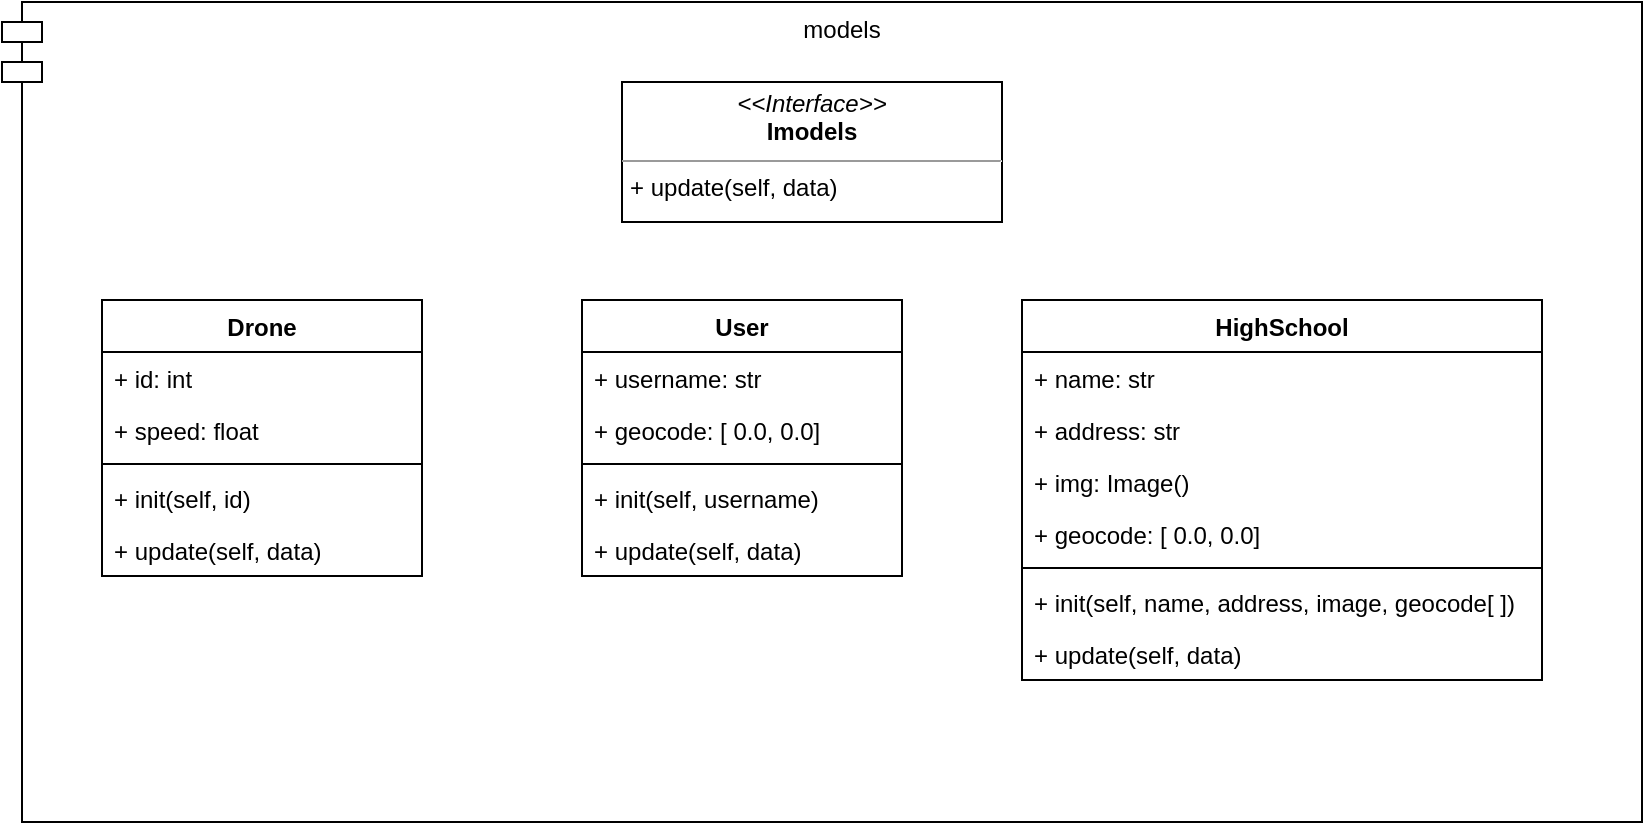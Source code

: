 <mxfile version="14.5.7" type="github" pages="4">
  <diagram id="TdWD0w93wvNsjDnutRls" name="models">
    <mxGraphModel dx="876" dy="393" grid="1" gridSize="10" guides="1" tooltips="1" connect="1" arrows="1" fold="1" page="1" pageScale="1" pageWidth="850" pageHeight="1100" math="0" shadow="0">
      <root>
        <mxCell id="dMVoEUgu7rUzdq6CfvKK-0" />
        <mxCell id="dMVoEUgu7rUzdq6CfvKK-1" parent="dMVoEUgu7rUzdq6CfvKK-0" />
        <mxCell id="dMVoEUgu7rUzdq6CfvKK-2" value="models" style="shape=module;align=left;spacingLeft=20;align=center;verticalAlign=top;" vertex="1" parent="dMVoEUgu7rUzdq6CfvKK-1">
          <mxGeometry x="20" y="70" width="820" height="410" as="geometry" />
        </mxCell>
        <mxCell id="dMVoEUgu7rUzdq6CfvKK-3" value="Drone" style="swimlane;fontStyle=1;align=center;verticalAlign=top;childLayout=stackLayout;horizontal=1;startSize=26;horizontalStack=0;resizeParent=1;resizeParentMax=0;resizeLast=0;collapsible=1;marginBottom=0;" vertex="1" parent="dMVoEUgu7rUzdq6CfvKK-1">
          <mxGeometry x="70" y="219" width="160" height="138" as="geometry" />
        </mxCell>
        <mxCell id="dMVoEUgu7rUzdq6CfvKK-4" value="+ id: int" style="text;strokeColor=none;fillColor=none;align=left;verticalAlign=top;spacingLeft=4;spacingRight=4;overflow=hidden;rotatable=0;points=[[0,0.5],[1,0.5]];portConstraint=eastwest;" vertex="1" parent="dMVoEUgu7rUzdq6CfvKK-3">
          <mxGeometry y="26" width="160" height="26" as="geometry" />
        </mxCell>
        <mxCell id="dMVoEUgu7rUzdq6CfvKK-8" value="+ speed: float" style="text;strokeColor=none;fillColor=none;align=left;verticalAlign=top;spacingLeft=4;spacingRight=4;overflow=hidden;rotatable=0;points=[[0,0.5],[1,0.5]];portConstraint=eastwest;" vertex="1" parent="dMVoEUgu7rUzdq6CfvKK-3">
          <mxGeometry y="52" width="160" height="26" as="geometry" />
        </mxCell>
        <mxCell id="dMVoEUgu7rUzdq6CfvKK-5" value="" style="line;strokeWidth=1;fillColor=none;align=left;verticalAlign=middle;spacingTop=-1;spacingLeft=3;spacingRight=3;rotatable=0;labelPosition=right;points=[];portConstraint=eastwest;" vertex="1" parent="dMVoEUgu7rUzdq6CfvKK-3">
          <mxGeometry y="78" width="160" height="8" as="geometry" />
        </mxCell>
        <mxCell id="dMVoEUgu7rUzdq6CfvKK-6" value="+ init(self, id)" style="text;strokeColor=none;fillColor=none;align=left;verticalAlign=top;spacingLeft=4;spacingRight=4;overflow=hidden;rotatable=0;points=[[0,0.5],[1,0.5]];portConstraint=eastwest;" vertex="1" parent="dMVoEUgu7rUzdq6CfvKK-3">
          <mxGeometry y="86" width="160" height="26" as="geometry" />
        </mxCell>
        <mxCell id="dMVoEUgu7rUzdq6CfvKK-7" value="+ update(self, data)" style="text;strokeColor=none;fillColor=none;align=left;verticalAlign=top;spacingLeft=4;spacingRight=4;overflow=hidden;rotatable=0;points=[[0,0.5],[1,0.5]];portConstraint=eastwest;" vertex="1" parent="dMVoEUgu7rUzdq6CfvKK-3">
          <mxGeometry y="112" width="160" height="26" as="geometry" />
        </mxCell>
        <mxCell id="dMVoEUgu7rUzdq6CfvKK-10" value="User" style="swimlane;fontStyle=1;align=center;verticalAlign=top;childLayout=stackLayout;horizontal=1;startSize=26;horizontalStack=0;resizeParent=1;resizeParentMax=0;resizeLast=0;collapsible=1;marginBottom=0;" vertex="1" parent="dMVoEUgu7rUzdq6CfvKK-1">
          <mxGeometry x="310" y="219" width="160" height="138" as="geometry" />
        </mxCell>
        <mxCell id="dMVoEUgu7rUzdq6CfvKK-11" value="+ username: str" style="text;strokeColor=none;fillColor=none;align=left;verticalAlign=top;spacingLeft=4;spacingRight=4;overflow=hidden;rotatable=0;points=[[0,0.5],[1,0.5]];portConstraint=eastwest;" vertex="1" parent="dMVoEUgu7rUzdq6CfvKK-10">
          <mxGeometry y="26" width="160" height="26" as="geometry" />
        </mxCell>
        <mxCell id="dMVoEUgu7rUzdq6CfvKK-14" value="+ geocode: [ 0.0, 0.0]" style="text;strokeColor=none;fillColor=none;align=left;verticalAlign=top;spacingLeft=4;spacingRight=4;overflow=hidden;rotatable=0;points=[[0,0.5],[1,0.5]];portConstraint=eastwest;" vertex="1" parent="dMVoEUgu7rUzdq6CfvKK-10">
          <mxGeometry y="52" width="160" height="26" as="geometry" />
        </mxCell>
        <mxCell id="dMVoEUgu7rUzdq6CfvKK-12" value="" style="line;strokeWidth=1;fillColor=none;align=left;verticalAlign=middle;spacingTop=-1;spacingLeft=3;spacingRight=3;rotatable=0;labelPosition=right;points=[];portConstraint=eastwest;" vertex="1" parent="dMVoEUgu7rUzdq6CfvKK-10">
          <mxGeometry y="78" width="160" height="8" as="geometry" />
        </mxCell>
        <mxCell id="dMVoEUgu7rUzdq6CfvKK-18" value="+ init(self, username)" style="text;strokeColor=none;fillColor=none;align=left;verticalAlign=top;spacingLeft=4;spacingRight=4;overflow=hidden;rotatable=0;points=[[0,0.5],[1,0.5]];portConstraint=eastwest;" vertex="1" parent="dMVoEUgu7rUzdq6CfvKK-10">
          <mxGeometry y="86" width="160" height="26" as="geometry" />
        </mxCell>
        <mxCell id="dMVoEUgu7rUzdq6CfvKK-17" value="+ update(self, data)" style="text;strokeColor=none;fillColor=none;align=left;verticalAlign=top;spacingLeft=4;spacingRight=4;overflow=hidden;rotatable=0;points=[[0,0.5],[1,0.5]];portConstraint=eastwest;" vertex="1" parent="dMVoEUgu7rUzdq6CfvKK-10">
          <mxGeometry y="112" width="160" height="26" as="geometry" />
        </mxCell>
        <mxCell id="dMVoEUgu7rUzdq6CfvKK-16" value="&lt;p style=&quot;margin: 0px ; margin-top: 4px ; text-align: center&quot;&gt;&lt;i&gt;&amp;lt;&amp;lt;Interface&amp;gt;&amp;gt;&lt;/i&gt;&lt;br&gt;&lt;b&gt;Imodels&lt;/b&gt;&lt;/p&gt;&lt;hr size=&quot;1&quot;&gt;&lt;p style=&quot;margin: 0px ; margin-left: 4px&quot;&gt;&lt;/p&gt;&lt;p style=&quot;margin: 0px ; margin-left: 4px&quot;&gt;+ update(self, data)&lt;/p&gt;" style="verticalAlign=top;align=left;overflow=fill;fontSize=12;fontFamily=Helvetica;html=1;" vertex="1" parent="dMVoEUgu7rUzdq6CfvKK-1">
          <mxGeometry x="330" y="110" width="190" height="70" as="geometry" />
        </mxCell>
        <mxCell id="dMVoEUgu7rUzdq6CfvKK-19" value="HighSchool" style="swimlane;fontStyle=1;align=center;verticalAlign=top;childLayout=stackLayout;horizontal=1;startSize=26;horizontalStack=0;resizeParent=1;resizeParentMax=0;resizeLast=0;collapsible=1;marginBottom=0;" vertex="1" parent="dMVoEUgu7rUzdq6CfvKK-1">
          <mxGeometry x="530" y="219" width="260" height="190" as="geometry" />
        </mxCell>
        <mxCell id="dMVoEUgu7rUzdq6CfvKK-20" value="+ name: str" style="text;strokeColor=none;fillColor=none;align=left;verticalAlign=top;spacingLeft=4;spacingRight=4;overflow=hidden;rotatable=0;points=[[0,0.5],[1,0.5]];portConstraint=eastwest;" vertex="1" parent="dMVoEUgu7rUzdq6CfvKK-19">
          <mxGeometry y="26" width="260" height="26" as="geometry" />
        </mxCell>
        <mxCell id="dMVoEUgu7rUzdq6CfvKK-25" value="+ address: str" style="text;strokeColor=none;fillColor=none;align=left;verticalAlign=top;spacingLeft=4;spacingRight=4;overflow=hidden;rotatable=0;points=[[0,0.5],[1,0.5]];portConstraint=eastwest;" vertex="1" parent="dMVoEUgu7rUzdq6CfvKK-19">
          <mxGeometry y="52" width="260" height="26" as="geometry" />
        </mxCell>
        <mxCell id="dMVoEUgu7rUzdq6CfvKK-26" value="+ img: Image()" style="text;strokeColor=none;fillColor=none;align=left;verticalAlign=top;spacingLeft=4;spacingRight=4;overflow=hidden;rotatable=0;points=[[0,0.5],[1,0.5]];portConstraint=eastwest;" vertex="1" parent="dMVoEUgu7rUzdq6CfvKK-19">
          <mxGeometry y="78" width="260" height="26" as="geometry" />
        </mxCell>
        <mxCell id="dMVoEUgu7rUzdq6CfvKK-21" value="+ geocode: [ 0.0, 0.0]" style="text;strokeColor=none;fillColor=none;align=left;verticalAlign=top;spacingLeft=4;spacingRight=4;overflow=hidden;rotatable=0;points=[[0,0.5],[1,0.5]];portConstraint=eastwest;" vertex="1" parent="dMVoEUgu7rUzdq6CfvKK-19">
          <mxGeometry y="104" width="260" height="26" as="geometry" />
        </mxCell>
        <mxCell id="dMVoEUgu7rUzdq6CfvKK-22" value="" style="line;strokeWidth=1;fillColor=none;align=left;verticalAlign=middle;spacingTop=-1;spacingLeft=3;spacingRight=3;rotatable=0;labelPosition=right;points=[];portConstraint=eastwest;" vertex="1" parent="dMVoEUgu7rUzdq6CfvKK-19">
          <mxGeometry y="130" width="260" height="8" as="geometry" />
        </mxCell>
        <mxCell id="dMVoEUgu7rUzdq6CfvKK-23" value="+ init(self, name, address, image, geocode[ ])" style="text;strokeColor=none;fillColor=none;align=left;verticalAlign=top;spacingLeft=4;spacingRight=4;overflow=hidden;rotatable=0;points=[[0,0.5],[1,0.5]];portConstraint=eastwest;" vertex="1" parent="dMVoEUgu7rUzdq6CfvKK-19">
          <mxGeometry y="138" width="260" height="26" as="geometry" />
        </mxCell>
        <mxCell id="dMVoEUgu7rUzdq6CfvKK-24" value="+ update(self, data)" style="text;strokeColor=none;fillColor=none;align=left;verticalAlign=top;spacingLeft=4;spacingRight=4;overflow=hidden;rotatable=0;points=[[0,0.5],[1,0.5]];portConstraint=eastwest;" vertex="1" parent="dMVoEUgu7rUzdq6CfvKK-19">
          <mxGeometry y="164" width="260" height="26" as="geometry" />
        </mxCell>
      </root>
    </mxGraphModel>
  </diagram>
  <diagram id="L4aOaPKghjRBh_glBOwT" name="utils">
    <mxGraphModel dx="876" dy="393" grid="1" gridSize="10" guides="1" tooltips="1" connect="1" arrows="1" fold="1" page="1" pageScale="1" pageWidth="850" pageHeight="1100" math="0" shadow="0">
      <root>
        <mxCell id="RBmDC9nWxLr01PkFw7gO-0" />
        <mxCell id="RBmDC9nWxLr01PkFw7gO-1" parent="RBmDC9nWxLr01PkFw7gO-0" />
        <mxCell id="dp98t0aPJaycaI7kP40D-0" value="utils" style="shape=module;align=left;spacingLeft=20;align=center;verticalAlign=top;" vertex="1" parent="RBmDC9nWxLr01PkFw7gO-1">
          <mxGeometry x="20" y="40" width="820" height="290" as="geometry" />
        </mxCell>
        <mxCell id="dp98t0aPJaycaI7kP40D-1" value="Utils" style="swimlane;fontStyle=1;align=center;verticalAlign=top;childLayout=stackLayout;horizontal=1;startSize=26;horizontalStack=0;resizeParent=1;resizeParentMax=0;resizeLast=0;collapsible=1;marginBottom=0;" vertex="1" parent="RBmDC9nWxLr01PkFw7gO-1">
          <mxGeometry x="100" y="70" width="470" height="216" as="geometry" />
        </mxCell>
        <mxCell id="dp98t0aPJaycaI7kP40D-2" value="+ field: type" style="text;strokeColor=none;fillColor=none;align=left;verticalAlign=top;spacingLeft=4;spacingRight=4;overflow=hidden;rotatable=0;points=[[0,0.5],[1,0.5]];portConstraint=eastwest;" vertex="1" parent="dp98t0aPJaycaI7kP40D-1">
          <mxGeometry y="26" width="470" height="26" as="geometry" />
        </mxCell>
        <mxCell id="dp98t0aPJaycaI7kP40D-3" value="" style="line;strokeWidth=1;fillColor=none;align=left;verticalAlign=middle;spacingTop=-1;spacingLeft=3;spacingRight=3;rotatable=0;labelPosition=right;points=[];portConstraint=eastwest;" vertex="1" parent="dp98t0aPJaycaI7kP40D-1">
          <mxGeometry y="52" width="470" height="8" as="geometry" />
        </mxCell>
        <mxCell id="dp98t0aPJaycaI7kP40D-4" value="+ init(self)" style="text;strokeColor=none;fillColor=none;align=left;verticalAlign=top;spacingLeft=4;spacingRight=4;overflow=hidden;rotatable=0;points=[[0,0.5],[1,0.5]];portConstraint=eastwest;" vertex="1" parent="dp98t0aPJaycaI7kP40D-1">
          <mxGeometry y="60" width="470" height="26" as="geometry" />
        </mxCell>
        <mxCell id="dp98t0aPJaycaI7kP40D-5" value="+ dist_between_two_lat_lon(self, *args[ ]): float" style="text;strokeColor=none;fillColor=none;align=left;verticalAlign=top;spacingLeft=4;spacingRight=4;overflow=hidden;rotatable=0;points=[[0,0.5],[1,0.5]];portConstraint=eastwest;" vertex="1" parent="dp98t0aPJaycaI7kP40D-1">
          <mxGeometry y="86" width="470" height="26" as="geometry" />
        </mxCell>
        <mxCell id="dp98t0aPJaycaI7kP40D-6" value="+ find_closest_lat_lon(self, data, userLocation): geoCodes" style="text;strokeColor=none;fillColor=none;align=left;verticalAlign=top;spacingLeft=4;spacingRight=4;overflow=hidden;rotatable=0;points=[[0,0.5],[1,0.5]];portConstraint=eastwest;" vertex="1" parent="dp98t0aPJaycaI7kP40D-1">
          <mxGeometry y="112" width="470" height="26" as="geometry" />
        </mxCell>
        <mxCell id="dp98t0aPJaycaI7kP40D-7" value="+ geocode_to_address(self, geoCode): str" style="text;strokeColor=none;fillColor=none;align=left;verticalAlign=top;spacingLeft=4;spacingRight=4;overflow=hidden;rotatable=0;points=[[0,0.5],[1,0.5]];portConstraint=eastwest;" vertex="1" parent="dp98t0aPJaycaI7kP40D-1">
          <mxGeometry y="138" width="470" height="26" as="geometry" />
        </mxCell>
        <mxCell id="dp98t0aPJaycaI7kP40D-8" value="+ address_to_geocode(self, address:str): geocode" style="text;strokeColor=none;fillColor=none;align=left;verticalAlign=top;spacingLeft=4;spacingRight=4;overflow=hidden;rotatable=0;points=[[0,0.5],[1,0.5]];portConstraint=eastwest;" vertex="1" parent="dp98t0aPJaycaI7kP40D-1">
          <mxGeometry y="164" width="470" height="26" as="geometry" />
        </mxCell>
        <mxCell id="dp98t0aPJaycaI7kP40D-9" value="+ miles_between(self, userLocation:str, schoolGeocode. geocode): float" style="text;strokeColor=none;fillColor=none;align=left;verticalAlign=top;spacingLeft=4;spacingRight=4;overflow=hidden;rotatable=0;points=[[0,0.5],[1,0.5]];portConstraint=eastwest;" vertex="1" parent="dp98t0aPJaycaI7kP40D-1">
          <mxGeometry y="190" width="470" height="26" as="geometry" />
        </mxCell>
      </root>
    </mxGraphModel>
  </diagram>
  <diagram id="C5RBs43oDa-KdzZeNtuy" name="controllers">
    <mxGraphModel dx="876" dy="393" grid="1" gridSize="10" guides="1" tooltips="1" connect="1" arrows="1" fold="1" page="1" pageScale="1" pageWidth="827" pageHeight="1169" math="0" shadow="0">
      <root>
        <mxCell id="WIyWlLk6GJQsqaUBKTNV-0" />
        <mxCell id="WIyWlLk6GJQsqaUBKTNV-1" parent="WIyWlLk6GJQsqaUBKTNV-0" />
        <mxCell id="s5RBkgDItihvCO-z5r_Y-5" value="controllers.py" style="shape=module;align=left;spacingLeft=20;align=center;verticalAlign=top;" vertex="1" parent="WIyWlLk6GJQsqaUBKTNV-1">
          <mxGeometry x="30" y="70" width="770" height="850" as="geometry" />
        </mxCell>
        <mxCell id="s5RBkgDItihvCO-z5r_Y-0" value="ControllerDrones" style="swimlane;fontStyle=1;align=center;verticalAlign=top;childLayout=stackLayout;horizontal=1;startSize=26;horizontalStack=0;resizeParent=1;resizeParentMax=0;resizeLast=0;collapsible=1;marginBottom=0;" vertex="1" parent="WIyWlLk6GJQsqaUBKTNV-1">
          <mxGeometry x="60" y="140" width="210" height="190" as="geometry" />
        </mxCell>
        <mxCell id="s5RBkgDItihvCO-z5r_Y-1" value="+ drones: [ ]" style="text;strokeColor=none;fillColor=none;align=left;verticalAlign=top;spacingLeft=4;spacingRight=4;overflow=hidden;rotatable=0;points=[[0,0.5],[1,0.5]];portConstraint=eastwest;" vertex="1" parent="s5RBkgDItihvCO-z5r_Y-0">
          <mxGeometry y="26" width="210" height="26" as="geometry" />
        </mxCell>
        <mxCell id="s5RBkgDItihvCO-z5r_Y-4" value="+ drones_id: [ ]" style="text;strokeColor=none;fillColor=none;align=left;verticalAlign=top;spacingLeft=4;spacingRight=4;overflow=hidden;rotatable=0;points=[[0,0.5],[1,0.5]];portConstraint=eastwest;" vertex="1" parent="s5RBkgDItihvCO-z5r_Y-0">
          <mxGeometry y="52" width="210" height="26" as="geometry" />
        </mxCell>
        <mxCell id="s5RBkgDItihvCO-z5r_Y-2" value="" style="line;strokeWidth=1;fillColor=none;align=left;verticalAlign=middle;spacingTop=-1;spacingLeft=3;spacingRight=3;rotatable=0;labelPosition=right;points=[];portConstraint=eastwest;" vertex="1" parent="s5RBkgDItihvCO-z5r_Y-0">
          <mxGeometry y="78" width="210" height="8" as="geometry" />
        </mxCell>
        <mxCell id="s5RBkgDItihvCO-z5r_Y-3" value="+ get(self, id: int): Drone()" style="text;strokeColor=none;fillColor=none;align=left;verticalAlign=top;spacingLeft=4;spacingRight=4;overflow=hidden;rotatable=0;points=[[0,0.5],[1,0.5]];portConstraint=eastwest;" vertex="1" parent="s5RBkgDItihvCO-z5r_Y-0">
          <mxGeometry y="86" width="210" height="26" as="geometry" />
        </mxCell>
        <mxCell id="aj-DKwJ15-lbSr-2Zpdy-0" value="+ get_all(self): drones[Drone]" style="text;strokeColor=none;fillColor=none;align=left;verticalAlign=top;spacingLeft=4;spacingRight=4;overflow=hidden;rotatable=0;points=[[0,0.5],[1,0.5]];portConstraint=eastwest;" vertex="1" parent="s5RBkgDItihvCO-z5r_Y-0">
          <mxGeometry y="112" width="210" height="26" as="geometry" />
        </mxCell>
        <mxCell id="aj-DKwJ15-lbSr-2Zpdy-1" value="+ create(self, drone_id): boolean" style="text;strokeColor=none;fillColor=none;align=left;verticalAlign=top;spacingLeft=4;spacingRight=4;overflow=hidden;rotatable=0;points=[[0,0.5],[1,0.5]];portConstraint=eastwest;" vertex="1" parent="s5RBkgDItihvCO-z5r_Y-0">
          <mxGeometry y="138" width="210" height="26" as="geometry" />
        </mxCell>
        <mxCell id="aj-DKwJ15-lbSr-2Zpdy-2" value="+ update(self, drone: Drone())" style="text;strokeColor=none;fillColor=none;align=left;verticalAlign=top;spacingLeft=4;spacingRight=4;overflow=hidden;rotatable=0;points=[[0,0.5],[1,0.5]];portConstraint=eastwest;" vertex="1" parent="s5RBkgDItihvCO-z5r_Y-0">
          <mxGeometry y="164" width="210" height="26" as="geometry" />
        </mxCell>
        <mxCell id="aj-DKwJ15-lbSr-2Zpdy-3" value="ControllerUsers" style="swimlane;fontStyle=1;align=center;verticalAlign=top;childLayout=stackLayout;horizontal=1;startSize=26;horizontalStack=0;resizeParent=1;resizeParentMax=0;resizeLast=0;collapsible=1;marginBottom=0;" vertex="1" parent="WIyWlLk6GJQsqaUBKTNV-1">
          <mxGeometry x="309" y="140" width="210" height="190" as="geometry" />
        </mxCell>
        <mxCell id="aj-DKwJ15-lbSr-2Zpdy-4" value="+ users: [ ]" style="text;strokeColor=none;fillColor=none;align=left;verticalAlign=top;spacingLeft=4;spacingRight=4;overflow=hidden;rotatable=0;points=[[0,0.5],[1,0.5]];portConstraint=eastwest;" vertex="1" parent="aj-DKwJ15-lbSr-2Zpdy-3">
          <mxGeometry y="26" width="210" height="26" as="geometry" />
        </mxCell>
        <mxCell id="aj-DKwJ15-lbSr-2Zpdy-5" value="+ usernames: [ ]" style="text;strokeColor=none;fillColor=none;align=left;verticalAlign=top;spacingLeft=4;spacingRight=4;overflow=hidden;rotatable=0;points=[[0,0.5],[1,0.5]];portConstraint=eastwest;" vertex="1" parent="aj-DKwJ15-lbSr-2Zpdy-3">
          <mxGeometry y="52" width="210" height="26" as="geometry" />
        </mxCell>
        <mxCell id="aj-DKwJ15-lbSr-2Zpdy-6" value="" style="line;strokeWidth=1;fillColor=none;align=left;verticalAlign=middle;spacingTop=-1;spacingLeft=3;spacingRight=3;rotatable=0;labelPosition=right;points=[];portConstraint=eastwest;" vertex="1" parent="aj-DKwJ15-lbSr-2Zpdy-3">
          <mxGeometry y="78" width="210" height="8" as="geometry" />
        </mxCell>
        <mxCell id="aj-DKwJ15-lbSr-2Zpdy-7" value="+ get(self, username: str): User()" style="text;strokeColor=none;fillColor=none;align=left;verticalAlign=top;spacingLeft=4;spacingRight=4;overflow=hidden;rotatable=0;points=[[0,0.5],[1,0.5]];portConstraint=eastwest;" vertex="1" parent="aj-DKwJ15-lbSr-2Zpdy-3">
          <mxGeometry y="86" width="210" height="26" as="geometry" />
        </mxCell>
        <mxCell id="aj-DKwJ15-lbSr-2Zpdy-8" value="+ get_all(self): users[User]" style="text;strokeColor=none;fillColor=none;align=left;verticalAlign=top;spacingLeft=4;spacingRight=4;overflow=hidden;rotatable=0;points=[[0,0.5],[1,0.5]];portConstraint=eastwest;" vertex="1" parent="aj-DKwJ15-lbSr-2Zpdy-3">
          <mxGeometry y="112" width="210" height="26" as="geometry" />
        </mxCell>
        <mxCell id="aj-DKwJ15-lbSr-2Zpdy-9" value="+ create(self, username:str): boolean" style="text;strokeColor=none;fillColor=none;align=left;verticalAlign=top;spacingLeft=4;spacingRight=4;overflow=hidden;rotatable=0;points=[[0,0.5],[1,0.5]];portConstraint=eastwest;" vertex="1" parent="aj-DKwJ15-lbSr-2Zpdy-3">
          <mxGeometry y="138" width="210" height="26" as="geometry" />
        </mxCell>
        <mxCell id="aj-DKwJ15-lbSr-2Zpdy-10" value="+ update(self, user:User())" style="text;strokeColor=none;fillColor=none;align=left;verticalAlign=top;spacingLeft=4;spacingRight=4;overflow=hidden;rotatable=0;points=[[0,0.5],[1,0.5]];portConstraint=eastwest;" vertex="1" parent="aj-DKwJ15-lbSr-2Zpdy-3">
          <mxGeometry y="164" width="210" height="26" as="geometry" />
        </mxCell>
        <mxCell id="aj-DKwJ15-lbSr-2Zpdy-11" value="ControllerHighSchools" style="swimlane;fontStyle=1;align=center;verticalAlign=top;childLayout=stackLayout;horizontal=1;startSize=26;horizontalStack=0;resizeParent=1;resizeParentMax=0;resizeLast=0;collapsible=1;marginBottom=0;" vertex="1" parent="WIyWlLk6GJQsqaUBKTNV-1">
          <mxGeometry x="550" y="140" width="240" height="190" as="geometry" />
        </mxCell>
        <mxCell id="aj-DKwJ15-lbSr-2Zpdy-12" value="+ high_schools: [ ]" style="text;strokeColor=none;fillColor=none;align=left;verticalAlign=top;spacingLeft=4;spacingRight=4;overflow=hidden;rotatable=0;points=[[0,0.5],[1,0.5]];portConstraint=eastwest;" vertex="1" parent="aj-DKwJ15-lbSr-2Zpdy-11">
          <mxGeometry y="26" width="240" height="26" as="geometry" />
        </mxCell>
        <mxCell id="aj-DKwJ15-lbSr-2Zpdy-14" value="" style="line;strokeWidth=1;fillColor=none;align=left;verticalAlign=middle;spacingTop=-1;spacingLeft=3;spacingRight=3;rotatable=0;labelPosition=right;points=[];portConstraint=eastwest;" vertex="1" parent="aj-DKwJ15-lbSr-2Zpdy-11">
          <mxGeometry y="52" width="240" height="8" as="geometry" />
        </mxCell>
        <mxCell id="aj-DKwJ15-lbSr-2Zpdy-15" value="+ get(self, name: str): HighSchool()" style="text;strokeColor=none;fillColor=none;align=left;verticalAlign=top;spacingLeft=4;spacingRight=4;overflow=hidden;rotatable=0;points=[[0,0.5],[1,0.5]];portConstraint=eastwest;" vertex="1" parent="aj-DKwJ15-lbSr-2Zpdy-11">
          <mxGeometry y="60" width="240" height="26" as="geometry" />
        </mxCell>
        <mxCell id="aj-DKwJ15-lbSr-2Zpdy-16" value="+ get_all(self): highSchools[HighSchool]" style="text;strokeColor=none;fillColor=none;align=left;verticalAlign=top;spacingLeft=4;spacingRight=4;overflow=hidden;rotatable=0;points=[[0,0.5],[1,0.5]];portConstraint=eastwest;" vertex="1" parent="aj-DKwJ15-lbSr-2Zpdy-11">
          <mxGeometry y="86" width="240" height="26" as="geometry" />
        </mxCell>
        <mxCell id="aj-DKwJ15-lbSr-2Zpdy-17" value="+ create(self, name:str, address: str, &#xa;img: Image(), geocode[ ]): boolean" style="text;strokeColor=none;fillColor=none;align=left;verticalAlign=top;spacingLeft=4;spacingRight=4;overflow=hidden;rotatable=0;points=[[0,0.5],[1,0.5]];portConstraint=eastwest;" vertex="1" parent="aj-DKwJ15-lbSr-2Zpdy-11">
          <mxGeometry y="112" width="240" height="48" as="geometry" />
        </mxCell>
        <mxCell id="aj-DKwJ15-lbSr-2Zpdy-18" value="+ update(self, highSchool:HighSchool())" style="text;strokeColor=none;fillColor=none;align=left;verticalAlign=top;spacingLeft=4;spacingRight=4;overflow=hidden;rotatable=0;points=[[0,0.5],[1,0.5]];portConstraint=eastwest;" vertex="1" parent="aj-DKwJ15-lbSr-2Zpdy-11">
          <mxGeometry y="160" width="240" height="30" as="geometry" />
        </mxCell>
        <mxCell id="k5L-56RvpHFAwSo8sae7-0" value="ControllerDatabase" style="swimlane;fontStyle=1;align=center;verticalAlign=top;childLayout=stackLayout;horizontal=1;startSize=26;horizontalStack=0;resizeParent=1;resizeParentMax=0;resizeLast=0;collapsible=1;marginBottom=0;" vertex="1" parent="WIyWlLk6GJQsqaUBKTNV-1">
          <mxGeometry x="309" y="420" width="210" height="112" as="geometry" />
        </mxCell>
        <mxCell id="k5L-56RvpHFAwSo8sae7-1" value="+ connectionString: str" style="text;strokeColor=none;fillColor=none;align=left;verticalAlign=top;spacingLeft=4;spacingRight=4;overflow=hidden;rotatable=0;points=[[0,0.5],[1,0.5]];portConstraint=eastwest;" vertex="1" parent="k5L-56RvpHFAwSo8sae7-0">
          <mxGeometry y="26" width="210" height="26" as="geometry" />
        </mxCell>
        <mxCell id="k5L-56RvpHFAwSo8sae7-3" value="" style="line;strokeWidth=1;fillColor=none;align=left;verticalAlign=middle;spacingTop=-1;spacingLeft=3;spacingRight=3;rotatable=0;labelPosition=right;points=[];portConstraint=eastwest;" vertex="1" parent="k5L-56RvpHFAwSo8sae7-0">
          <mxGeometry y="52" width="210" height="8" as="geometry" />
        </mxCell>
        <mxCell id="k5L-56RvpHFAwSo8sae7-4" value="+ connect(self): boolean" style="text;strokeColor=none;fillColor=none;align=left;verticalAlign=top;spacingLeft=4;spacingRight=4;overflow=hidden;rotatable=0;points=[[0,0.5],[1,0.5]];portConstraint=eastwest;" vertex="1" parent="k5L-56RvpHFAwSo8sae7-0">
          <mxGeometry y="60" width="210" height="26" as="geometry" />
        </mxCell>
        <mxCell id="k5L-56RvpHFAwSo8sae7-5" value="+ desconnect(self)" style="text;strokeColor=none;fillColor=none;align=left;verticalAlign=top;spacingLeft=4;spacingRight=4;overflow=hidden;rotatable=0;points=[[0,0.5],[1,0.5]];portConstraint=eastwest;" vertex="1" parent="k5L-56RvpHFAwSo8sae7-0">
          <mxGeometry y="86" width="210" height="26" as="geometry" />
        </mxCell>
      </root>
    </mxGraphModel>
  </diagram>
  <diagram id="a1Fb9YPf-OpZjkWXLLzI" name="main">
    <mxGraphModel dx="876" dy="393" grid="1" gridSize="10" guides="1" tooltips="1" connect="1" arrows="1" fold="1" page="1" pageScale="1" pageWidth="850" pageHeight="1100" math="0" shadow="0">
      <root>
        <mxCell id="L7JTZydcFYzJsst0XJUS-0" />
        <mxCell id="L7JTZydcFYzJsst0XJUS-1" parent="L7JTZydcFYzJsst0XJUS-0" />
      </root>
    </mxGraphModel>
  </diagram>
</mxfile>
